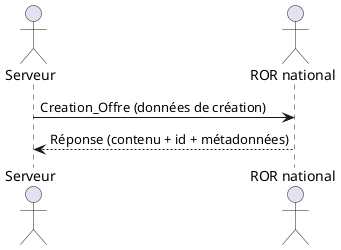 @startuml saisie_offre
actor Serveur
actor "ROR national" as ROR
Serveur -> ROR : Creation_Offre (données de création)
ROR --> Serveur : Réponse (contenu + id + métadonnées)
@enduml

